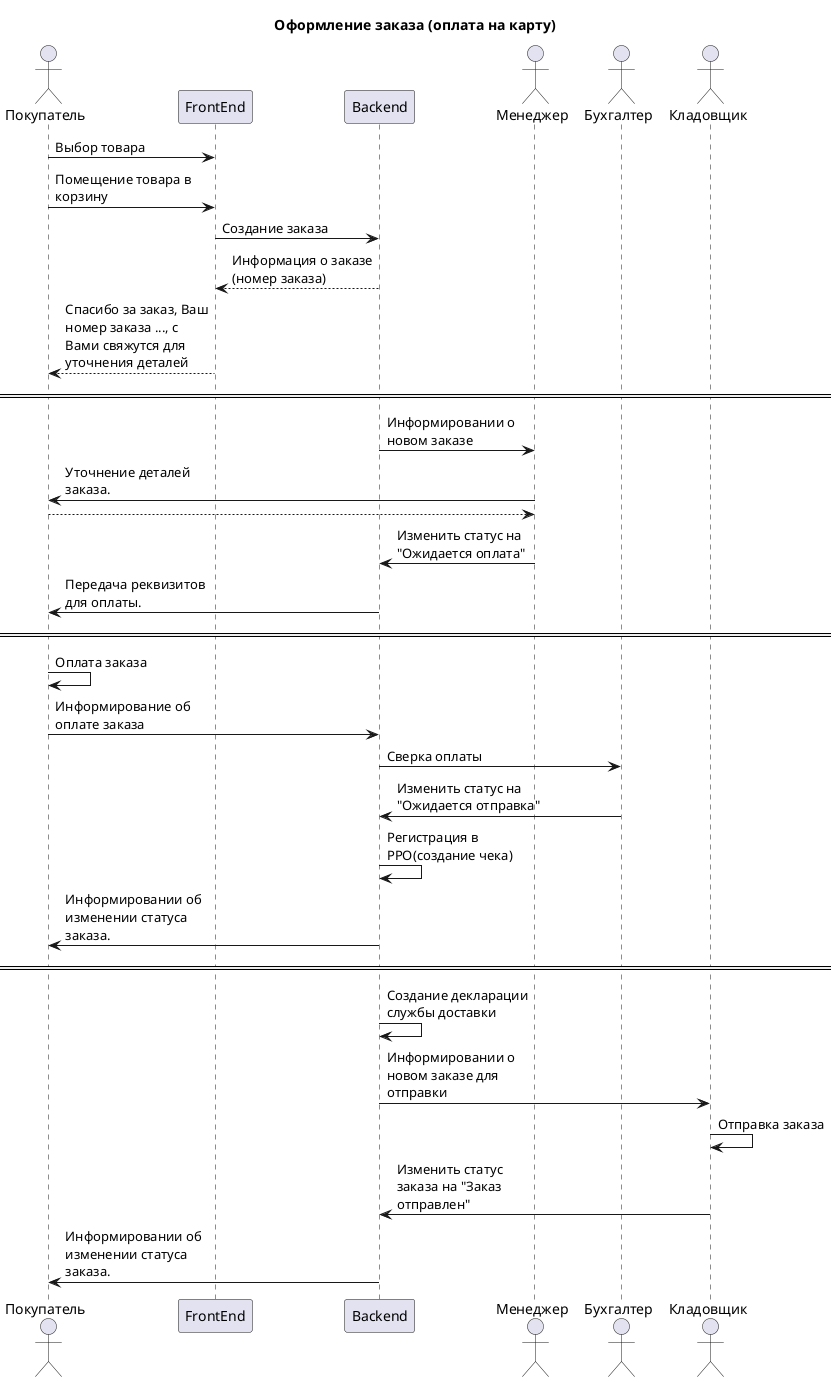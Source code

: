 @startuml
title Оформление заказа (оплата на карту)
skinparam maxmessagesize 150

actor Покупатель as User
participant "FrontEnd" as FrontEnd
participant "Backend" as Backend
actor Менеджер as Manager
actor Бухгалтер as Buh
actor Кладовщик as StockMan

User -> FrontEnd: Выбор товара
User -> FrontEnd: Помещение товара в корзину
FrontEnd -> Backend: Создание заказа
Backend --> FrontEnd: Информация о заказе (номер заказа)
FrontEnd --> User: Спасибо за заказ, Ваш номер заказа ..., с Вами свяжутся для уточнения деталей

==  ==
Backend -> Manager: Информировании о новом заказе
Manager -> User: Уточнение деталей заказа.
User --> Manager:
Manager -> Backend: Изменить статус на "Ожидается оплата"
Backend -> User: Передача реквизитов для оплаты.

==  ==
User -> User: Оплата заказа
User -> Backend: Информирование об оплате заказа
Backend -> Buh: Сверка оплаты
Buh -> Backend: Изменить статус на "Ожидается отправка"
Backend -> Backend: Регистрация в РРО(создание чека)
Backend -> User: Информировании об изменении статуса заказа.

==  ==
Backend -> Backend: Создание декларации службы доставки
Backend -> StockMan: Информировании о новом заказе для отправки
StockMan -> StockMan: Отправка заказа
StockMan -> Backend: Изменить статус заказа на "Заказ отправлен"
Backend -> User: Информировании об изменении статуса заказа.


@enduml